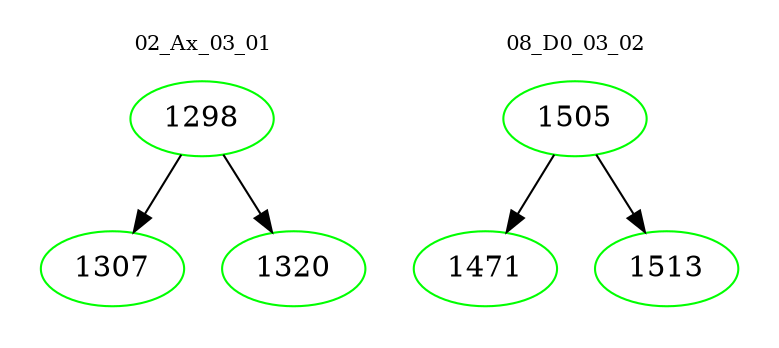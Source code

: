 digraph{
subgraph cluster_0 {
color = white
label = "02_Ax_03_01";
fontsize=10;
T0_1298 [label="1298", color="green"]
T0_1298 -> T0_1307 [color="black"]
T0_1307 [label="1307", color="green"]
T0_1298 -> T0_1320 [color="black"]
T0_1320 [label="1320", color="green"]
}
subgraph cluster_1 {
color = white
label = "08_D0_03_02";
fontsize=10;
T1_1505 [label="1505", color="green"]
T1_1505 -> T1_1471 [color="black"]
T1_1471 [label="1471", color="green"]
T1_1505 -> T1_1513 [color="black"]
T1_1513 [label="1513", color="green"]
}
}
